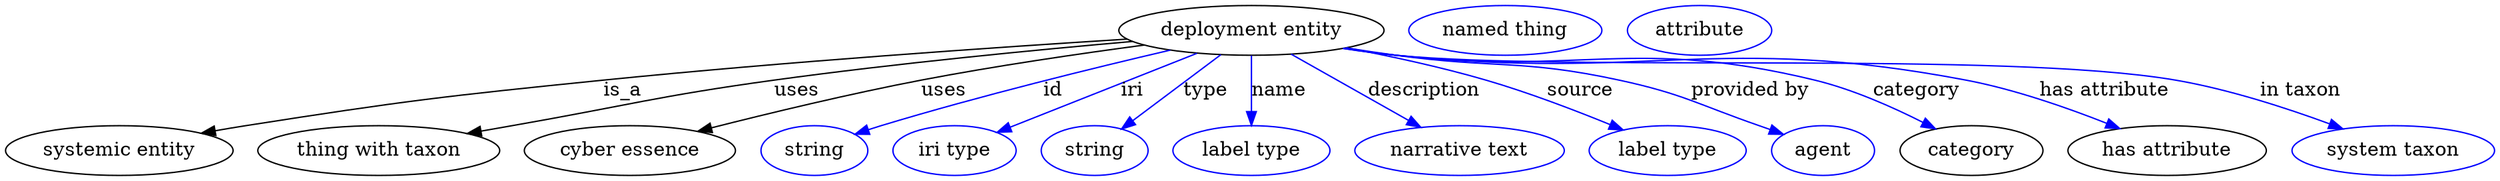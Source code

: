 digraph {
	graph [bb="0,0,1790.7,123"];
	node [label="\N"];
	"deployment entity"	[height=0.5,
		label="deployment entity",
		pos="896.89,105",
		width=2.6539];
	"systemic entity"	[height=0.5,
		pos="81.893,18",
		width=2.2748];
	"deployment entity" -> "systemic entity"	[label=is_a,
		lp="443.89,61.5",
		pos="e,141.04,30.555 807.24,98.694 713.13,92.793 560.93,82.314 429.89,69 315.32,57.359 286.65,53.914 172.89,36 165.8,34.883 158.41,33.638 \
151.04,32.343"];
	"thing with taxon"	[height=0.5,
		pos="268.89,18",
		width=2.4192];
	"deployment entity" -> "thing with taxon"	[label=uses,
		lp="569.39,61.5",
		pos="e,332.66,30.307 811.16,97.012 741.44,90.913 640.6,81.144 552.89,69 468.86,57.366 448.44,50.73 364.89,36 357.65,34.723 350.1,33.389 \
342.55,32.056"];
	"cyber essence"	[height=0.5,
		pos="449.89,18",
		width=2.1123];
	"deployment entity" -> "cyber essence"	[label=uses,
		lp="675.39,61.5",
		pos="e,498.61,31.953 819.43,94.378 772.75,88.141 712.2,79.276 658.89,69 607.68,59.129 550.08,45.129 508.33,34.453"];
	id	[color=blue,
		height=0.5,
		label=string,
		pos="581.89,18",
		width=1.0652];
	"deployment entity" -> id	[color=blue,
		label=id,
		lp="753.89,61.5",
		pos="e,610.94,29.766 838.4,90.722 784.02,77.997 700.95,57.582 629.89,36 626.81,35.062 623.62,34.046 620.43,32.993",
		style=solid];
	iri	[color=blue,
		height=0.5,
		label="iri type",
		pos="682.89,18",
		width=1.2277];
	"deployment entity" -> iri	[color=blue,
		label=iri,
		lp="810.89,61.5",
		pos="e,713.58,31.19 857.64,88.41 819.38,73.211 761.47,50.212 722.94,34.906",
		style=solid];
	type	[color=blue,
		height=0.5,
		label=string,
		pos="783.89,18",
		width=1.0652];
	"deployment entity" -> type	[color=blue,
		label=type,
		lp="863.89,61.5",
		pos="e,803.26,33.565 874.84,87.409 856.71,73.774 830.93,54.384 811.45,39.727",
		style=solid];
	name	[color=blue,
		height=0.5,
		label="label type",
		pos="896.89,18",
		width=1.5707];
	"deployment entity" -> name	[color=blue,
		label=name,
		lp="916.89,61.5",
		pos="e,896.89,36.175 896.89,86.799 896.89,75.163 896.89,59.548 896.89,46.237",
		style=solid];
	description	[color=blue,
		height=0.5,
		label="narrative text",
		pos="1046.9,18",
		width=2.0943];
	"deployment entity" -> description	[color=blue,
		label=description,
		lp="1021.4,61.5",
		pos="e,1018.9,34.84 925.46,87.812 949.49,74.196 984,54.641 1010.1,39.854",
		style=solid];
	source	[color=blue,
		height=0.5,
		label="label type",
		pos="1196.9,18",
		width=1.5707];
	"deployment entity" -> source	[color=blue,
		label=source,
		lp="1133.9,61.5",
		pos="e,1164.8,32.902 965.35,92.409 996.33,86.503 1033.3,78.542 1065.9,69 1096.5,60.066 1130,47.21 1155.5,36.771",
		style=solid];
	"provided by"	[color=blue,
		height=0.5,
		label=agent,
		pos="1308.9,18",
		width=1.0291];
	"deployment entity" -> "provided by"	[color=blue,
		label="provided by",
		lp="1256.4,61.5",
		pos="e,1280.2,29.78 965.07,92.349 976.99,90.456 989.29,88.595 1000.9,87 1072.2,77.189 1091.5,84.261 1161.9,69 1208,58.991 1218.3,51.521 \
1262.9,36 1265.4,35.112 1268.1,34.184 1270.7,33.238",
		style=solid];
	category	[height=0.5,
		pos="1414.9,18",
		width=1.4263];
	"deployment entity" -> category	[color=blue,
		label=category,
		lp="1376.4,61.5",
		pos="e,1389.1,33.718 963.61,92.056 975.97,90.138 988.8,88.345 1000.9,87 1134.5,72.135 1172.3,100.92 1302.9,69 1329.9,62.394 1358.5,49.506 \
1380.1,38.469",
		style=solid];
	"has attribute"	[height=0.5,
		pos="1555.9,18",
		width=1.9859];
	"deployment entity" -> "has attribute"	[color=blue,
		label="has attribute",
		lp="1511.9,61.5",
		pos="e,1522,33.901 963.03,91.986 975.57,90.05 988.61,88.268 1000.9,87 1182.8,68.219 1232.3,103.35 1411.9,69 1446.7,62.351 1484.4,49.004 \
1512.5,37.772",
		style=solid];
	"in taxon"	[color=blue,
		height=0.5,
		label="system taxon",
		pos="1717.9,18",
		width=2.022];
	"deployment entity" -> "in taxon"	[color=blue,
		label="in taxon",
		lp="1651.9,61.5",
		pos="e,1682,33.765 962.74,91.911 975.37,89.97 988.51,88.205 1000.9,87 1125.3,74.896 1439.8,90.39 1562.9,69 1600.7,62.427 1642,48.757 \
1672.5,37.37",
		style=solid];
	"named thing_category"	[color=blue,
		height=0.5,
		label="named thing",
		pos="1079.9,105",
		width=1.9318];
	"systemic entity_has attribute"	[color=blue,
		height=0.5,
		label=attribute,
		pos="1219.9,105",
		width=1.4443];
}

